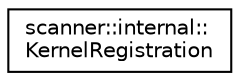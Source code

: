 digraph "Graphical Class Hierarchy"
{
  edge [fontname="Helvetica",fontsize="10",labelfontname="Helvetica",labelfontsize="10"];
  node [fontname="Helvetica",fontsize="10",shape=record];
  rankdir="LR";
  Node1 [label="scanner::internal::\lKernelRegistration",height=0.2,width=0.4,color="black", fillcolor="white", style="filled",URL="$classscanner_1_1internal_1_1KernelRegistration.html"];
}
